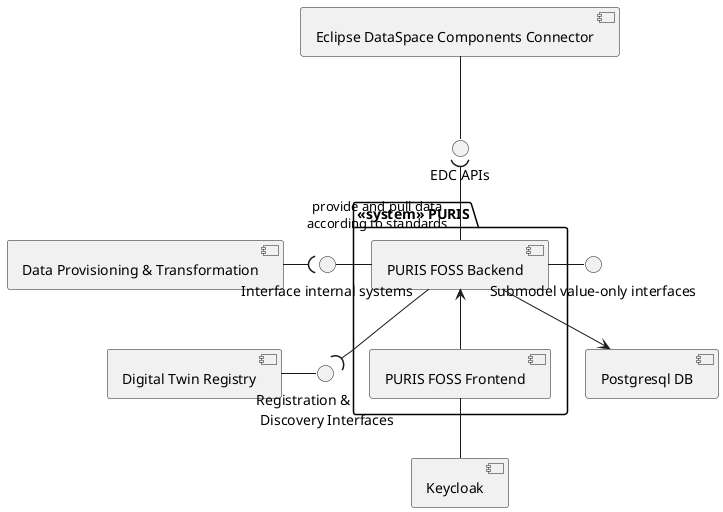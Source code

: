 @startuml
[Data Provisioning & Transformation] as data_prov
[Eclipse DataSpace Components Connector] as edc
[Postgresql DB] as postgres
[Keycloak] as idp
[Digital Twin Registry] as dtr

data_prov -( "Interface internal systems"
edc -- "EDC APIs"
dtr - "Registration &\n Discovery Interfaces"

package "<<system>> PURIS"{

  [PURIS FOSS Backend] as puris_backend
  [PURIS FOSS Frontend] as puris_frontend

  "EDC APIs" )-- "provide and pull data\naccording to standards" puris_backend
  "Interface internal systems" - puris_backend
  puris_backend <-- puris_frontend
  puris_frontend -- idp
  puris_backend --> postgres

  puris_backend --( "Registration &\n Discovery Interfaces"
}

puris_backend - "Submodel value-only interfaces"

@enduml
